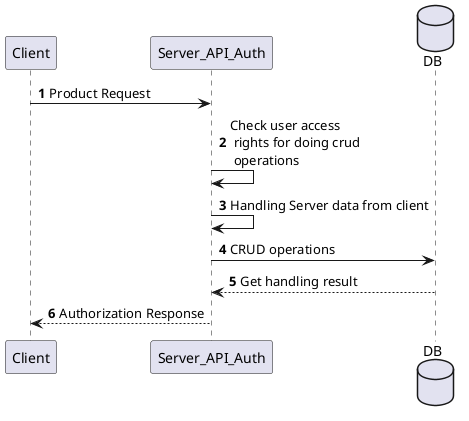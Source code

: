 @startuml
'https://plantuml.com/sequence-diagram

autonumber
    'Authorization
     Client -> Server_API_Auth: Product Request
     Server_API_Auth -> Server_API_Auth : Check user access\n rights for doing crud\n operations
     Server_API_Auth -> Server_API_Auth : Handling Server data from client

     database DB as DB
     Server_API_Auth -> DB: CRUD operations
     Server_API_Auth <-- DB: Get handling result

     Client <-- Server_API_Auth: Authorization Response
@enduml